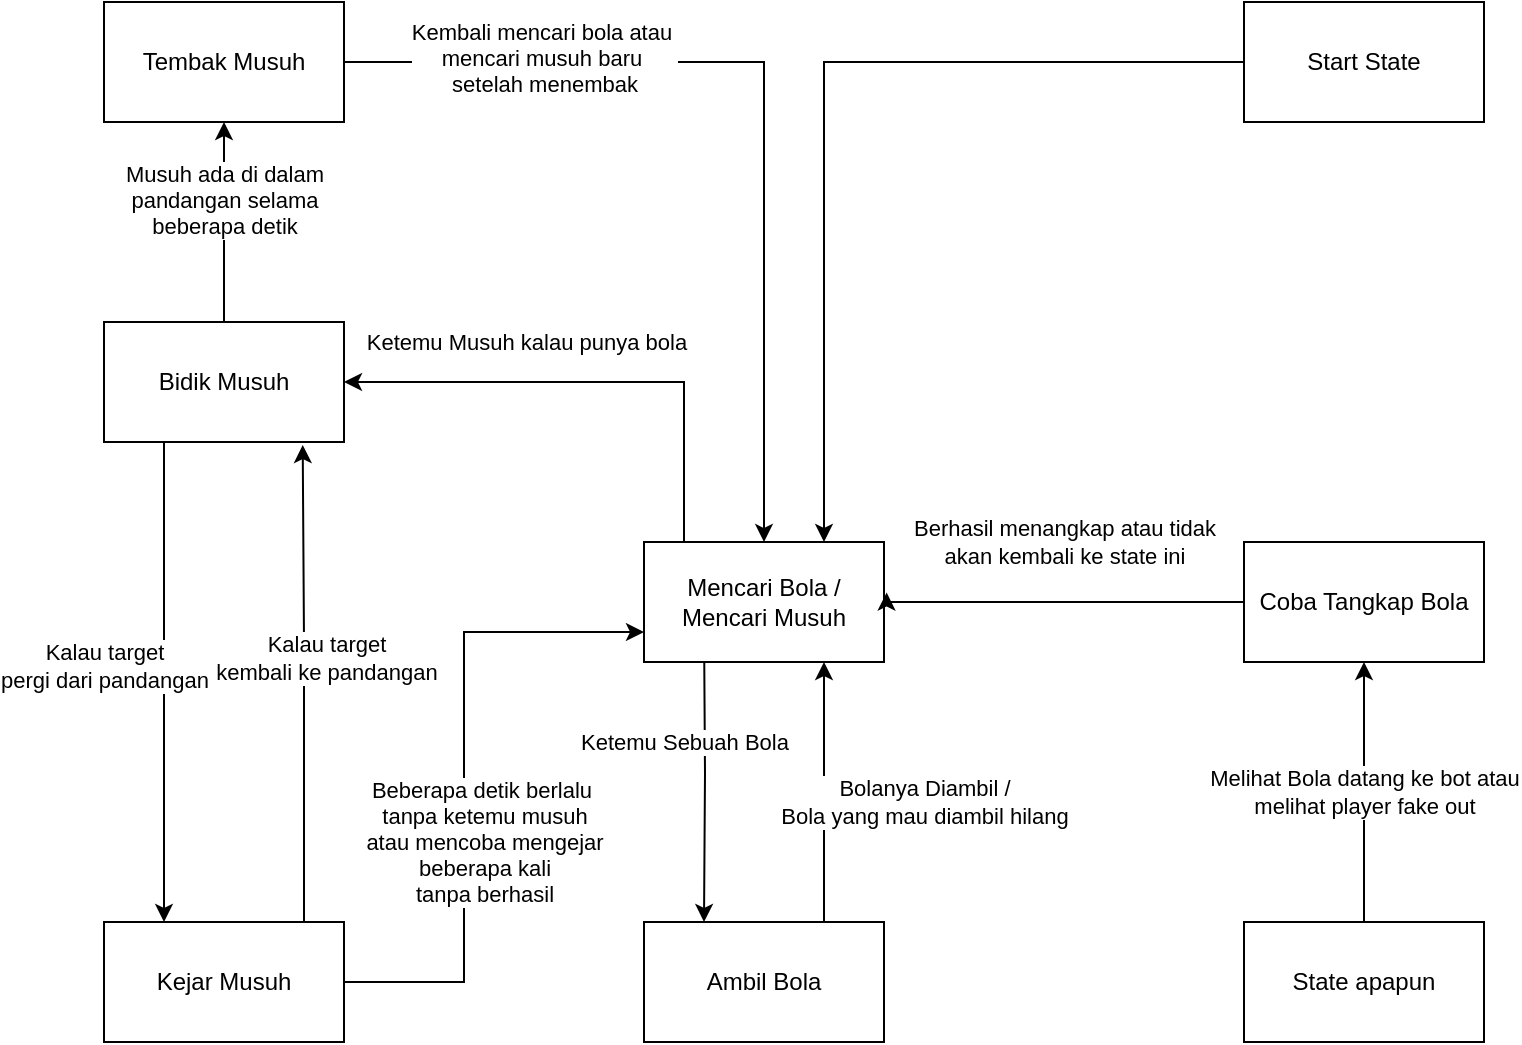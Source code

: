 <mxfile version="21.7.5" type="device">
  <diagram name="Page-1" id="2vkfxkFbF1cVkGbnRqtL">
    <mxGraphModel dx="1434" dy="754" grid="1" gridSize="10" guides="1" tooltips="1" connect="1" arrows="1" fold="1" page="1" pageScale="1" pageWidth="850" pageHeight="1100" math="0" shadow="0">
      <root>
        <mxCell id="0" />
        <mxCell id="1" parent="0" />
        <mxCell id="Re7l62vaKNUYqpzztQtT-3" style="edgeStyle=orthogonalEdgeStyle;rounded=0;orthogonalLoop=1;jettySize=auto;html=1;entryX=0.25;entryY=0;entryDx=0;entryDy=0;" parent="1" target="Re7l62vaKNUYqpzztQtT-2" edge="1">
          <mxGeometry relative="1" as="geometry">
            <mxPoint x="360" y="370" as="sourcePoint" />
            <mxPoint x="390" y="500" as="targetPoint" />
            <Array as="points" />
          </mxGeometry>
        </mxCell>
        <mxCell id="Re7l62vaKNUYqpzztQtT-4" value="Ketemu Sebuah Bola" style="edgeLabel;html=1;align=center;verticalAlign=middle;resizable=0;points=[];" parent="Re7l62vaKNUYqpzztQtT-3" vertex="1" connectable="0">
          <mxGeometry x="0.185" y="2" relative="1" as="geometry">
            <mxPoint x="-12" y="-29" as="offset" />
          </mxGeometry>
        </mxCell>
        <mxCell id="Re7l62vaKNUYqpzztQtT-8" style="edgeStyle=orthogonalEdgeStyle;rounded=0;orthogonalLoop=1;jettySize=auto;html=1;entryX=1;entryY=0.5;entryDx=0;entryDy=0;" parent="1" source="Re7l62vaKNUYqpzztQtT-1" target="Re7l62vaKNUYqpzztQtT-7" edge="1">
          <mxGeometry relative="1" as="geometry">
            <Array as="points">
              <mxPoint x="350" y="250" />
              <mxPoint x="180" y="250" />
            </Array>
          </mxGeometry>
        </mxCell>
        <mxCell id="Re7l62vaKNUYqpzztQtT-9" value="Ketemu Musuh kalau punya bola" style="edgeLabel;html=1;align=center;verticalAlign=middle;resizable=0;points=[];" parent="Re7l62vaKNUYqpzztQtT-8" vertex="1" connectable="0">
          <mxGeometry x="0.54" y="-3" relative="1" as="geometry">
            <mxPoint x="33" y="-17" as="offset" />
          </mxGeometry>
        </mxCell>
        <mxCell id="Re7l62vaKNUYqpzztQtT-1" value="&lt;div&gt;Mencari Bola / &lt;br&gt;&lt;/div&gt;&lt;div&gt;Mencari Musuh&lt;/div&gt;" style="rounded=0;whiteSpace=wrap;html=1;" parent="1" vertex="1">
          <mxGeometry x="330" y="330" width="120" height="60" as="geometry" />
        </mxCell>
        <mxCell id="Re7l62vaKNUYqpzztQtT-5" value="" style="edgeStyle=orthogonalEdgeStyle;rounded=0;orthogonalLoop=1;jettySize=auto;html=1;entryX=0.75;entryY=1;entryDx=0;entryDy=0;" parent="1" target="Re7l62vaKNUYqpzztQtT-1" edge="1">
          <mxGeometry relative="1" as="geometry">
            <mxPoint x="430.034" y="520" as="sourcePoint" />
            <mxPoint x="430" y="390" as="targetPoint" />
            <Array as="points">
              <mxPoint x="420" y="520" />
            </Array>
          </mxGeometry>
        </mxCell>
        <mxCell id="Re7l62vaKNUYqpzztQtT-6" value="&lt;div&gt;Bolanya Diambil / &lt;br&gt;&lt;/div&gt;&lt;div&gt;Bola yang mau diambil hilang&lt;br&gt;&lt;/div&gt;" style="edgeLabel;html=1;align=center;verticalAlign=middle;resizable=0;points=[];" parent="Re7l62vaKNUYqpzztQtT-5" vertex="1" connectable="0">
          <mxGeometry x="-0.169" y="-1" relative="1" as="geometry">
            <mxPoint x="49" y="-12" as="offset" />
          </mxGeometry>
        </mxCell>
        <mxCell id="Re7l62vaKNUYqpzztQtT-2" value="&lt;div&gt;Ambil Bola&lt;/div&gt;" style="rounded=0;whiteSpace=wrap;html=1;" parent="1" vertex="1">
          <mxGeometry x="330" y="520" width="120" height="60" as="geometry" />
        </mxCell>
        <mxCell id="Re7l62vaKNUYqpzztQtT-16" style="edgeStyle=orthogonalEdgeStyle;rounded=0;orthogonalLoop=1;jettySize=auto;html=1;entryX=0.25;entryY=0;entryDx=0;entryDy=0;" parent="1" source="Re7l62vaKNUYqpzztQtT-7" target="Re7l62vaKNUYqpzztQtT-15" edge="1">
          <mxGeometry relative="1" as="geometry">
            <Array as="points">
              <mxPoint x="90" y="330" />
              <mxPoint x="90" y="330" />
            </Array>
          </mxGeometry>
        </mxCell>
        <mxCell id="Re7l62vaKNUYqpzztQtT-23" value="&lt;div&gt;Kalau target&lt;/div&gt;&lt;div&gt;pergi dari pandangan&lt;br&gt;&lt;/div&gt;" style="edgeLabel;html=1;align=center;verticalAlign=middle;resizable=0;points=[];" parent="Re7l62vaKNUYqpzztQtT-16" vertex="1" connectable="0">
          <mxGeometry x="-0.071" y="-2" relative="1" as="geometry">
            <mxPoint x="-28" as="offset" />
          </mxGeometry>
        </mxCell>
        <mxCell id="Re7l62vaKNUYqpzztQtT-19" style="edgeStyle=orthogonalEdgeStyle;rounded=0;orthogonalLoop=1;jettySize=auto;html=1;entryX=0.5;entryY=1;entryDx=0;entryDy=0;" parent="1" source="Re7l62vaKNUYqpzztQtT-7" target="Re7l62vaKNUYqpzztQtT-18" edge="1">
          <mxGeometry relative="1" as="geometry" />
        </mxCell>
        <mxCell id="Re7l62vaKNUYqpzztQtT-20" value="&lt;div&gt;Musuh ada di dalam &lt;br&gt;&lt;/div&gt;&lt;div&gt;pandangan selama&lt;/div&gt;&lt;div&gt;beberapa detik&lt;br&gt;&lt;/div&gt;" style="edgeLabel;html=1;align=center;verticalAlign=middle;resizable=0;points=[];" parent="Re7l62vaKNUYqpzztQtT-19" vertex="1" connectable="0">
          <mxGeometry x="0.218" y="1" relative="1" as="geometry">
            <mxPoint x="1" as="offset" />
          </mxGeometry>
        </mxCell>
        <mxCell id="Re7l62vaKNUYqpzztQtT-7" value="Bidik Musuh" style="rounded=0;whiteSpace=wrap;html=1;" parent="1" vertex="1">
          <mxGeometry x="60" y="220" width="120" height="60" as="geometry" />
        </mxCell>
        <mxCell id="Re7l62vaKNUYqpzztQtT-17" style="edgeStyle=orthogonalEdgeStyle;rounded=0;orthogonalLoop=1;jettySize=auto;html=1;entryX=0.828;entryY=1.025;entryDx=0;entryDy=0;entryPerimeter=0;" parent="1" source="Re7l62vaKNUYqpzztQtT-15" target="Re7l62vaKNUYqpzztQtT-7" edge="1">
          <mxGeometry relative="1" as="geometry">
            <Array as="points">
              <mxPoint x="160" y="380" />
              <mxPoint x="159" y="380" />
            </Array>
          </mxGeometry>
        </mxCell>
        <mxCell id="Re7l62vaKNUYqpzztQtT-24" value="&lt;div&gt;Kalau target&lt;/div&gt;&lt;div&gt;kembali ke pandangan&lt;/div&gt;" style="edgeLabel;html=1;align=center;verticalAlign=middle;resizable=0;points=[];" parent="Re7l62vaKNUYqpzztQtT-17" vertex="1" connectable="0">
          <mxGeometry x="0.043" relative="1" as="geometry">
            <mxPoint x="11" y="-8" as="offset" />
          </mxGeometry>
        </mxCell>
        <mxCell id="Re7l62vaKNUYqpzztQtT-25" style="edgeStyle=orthogonalEdgeStyle;rounded=0;orthogonalLoop=1;jettySize=auto;html=1;entryX=0;entryY=0.75;entryDx=0;entryDy=0;" parent="1" source="Re7l62vaKNUYqpzztQtT-15" target="Re7l62vaKNUYqpzztQtT-1" edge="1">
          <mxGeometry relative="1" as="geometry">
            <Array as="points">
              <mxPoint x="240" y="550" />
              <mxPoint x="240" y="375" />
            </Array>
          </mxGeometry>
        </mxCell>
        <mxCell id="Re7l62vaKNUYqpzztQtT-26" value="&lt;div&gt;Beberapa detik berlalu&amp;nbsp;&lt;/div&gt;&lt;div&gt;tanpa ketemu musuh&lt;/div&gt;&lt;div&gt;atau mencoba mengejar&lt;/div&gt;&lt;div&gt;beberapa kali&lt;/div&gt;&lt;div&gt;tanpa berhasil&lt;br&gt;&lt;/div&gt;" style="edgeLabel;html=1;align=center;verticalAlign=middle;resizable=0;points=[];" parent="Re7l62vaKNUYqpzztQtT-25" vertex="1" connectable="0">
          <mxGeometry x="-0.013" relative="1" as="geometry">
            <mxPoint x="10" y="30" as="offset" />
          </mxGeometry>
        </mxCell>
        <mxCell id="Re7l62vaKNUYqpzztQtT-15" value="Kejar Musuh" style="rounded=0;whiteSpace=wrap;html=1;" parent="1" vertex="1">
          <mxGeometry x="60" y="520" width="120" height="60" as="geometry" />
        </mxCell>
        <mxCell id="Re7l62vaKNUYqpzztQtT-21" style="edgeStyle=orthogonalEdgeStyle;rounded=0;orthogonalLoop=1;jettySize=auto;html=1;entryX=0.5;entryY=0;entryDx=0;entryDy=0;" parent="1" source="Re7l62vaKNUYqpzztQtT-18" target="Re7l62vaKNUYqpzztQtT-1" edge="1">
          <mxGeometry relative="1" as="geometry">
            <mxPoint x="370" y="330" as="targetPoint" />
            <Array as="points">
              <mxPoint x="390" y="90" />
            </Array>
          </mxGeometry>
        </mxCell>
        <mxCell id="Re7l62vaKNUYqpzztQtT-22" value="&lt;div&gt;Kembali mencari bola atau&amp;nbsp;&lt;/div&gt;&lt;div&gt;mencari musuh baru&amp;nbsp;&lt;/div&gt;&lt;div&gt;setelah menembak&lt;/div&gt;" style="edgeLabel;html=1;align=center;verticalAlign=middle;resizable=0;points=[];" parent="Re7l62vaKNUYqpzztQtT-21" vertex="1" connectable="0">
          <mxGeometry x="-0.592" y="2" relative="1" as="geometry">
            <mxPoint x="8" as="offset" />
          </mxGeometry>
        </mxCell>
        <mxCell id="Re7l62vaKNUYqpzztQtT-18" value="Tembak Musuh" style="rounded=0;whiteSpace=wrap;html=1;" parent="1" vertex="1">
          <mxGeometry x="60" y="60" width="120" height="60" as="geometry" />
        </mxCell>
        <mxCell id="Re7l62vaKNUYqpzztQtT-29" style="edgeStyle=orthogonalEdgeStyle;rounded=0;orthogonalLoop=1;jettySize=auto;html=1;entryX=1.011;entryY=0.421;entryDx=0;entryDy=0;entryPerimeter=0;" parent="1" source="Re7l62vaKNUYqpzztQtT-28" target="Re7l62vaKNUYqpzztQtT-1" edge="1">
          <mxGeometry relative="1" as="geometry">
            <Array as="points">
              <mxPoint x="451" y="360" />
            </Array>
          </mxGeometry>
        </mxCell>
        <mxCell id="Re7l62vaKNUYqpzztQtT-30" value="&lt;div&gt;Berhasil menangkap atau tidak&lt;/div&gt;&lt;div&gt;akan kembali ke state ini&lt;br&gt;&lt;/div&gt;" style="edgeLabel;html=1;align=center;verticalAlign=middle;resizable=0;points=[];" parent="Re7l62vaKNUYqpzztQtT-29" vertex="1" connectable="0">
          <mxGeometry x="0.071" y="-4" relative="1" as="geometry">
            <mxPoint x="8" y="-26" as="offset" />
          </mxGeometry>
        </mxCell>
        <mxCell id="Re7l62vaKNUYqpzztQtT-28" value="Coba Tangkap Bola" style="rounded=0;whiteSpace=wrap;html=1;" parent="1" vertex="1">
          <mxGeometry x="630" y="330" width="120" height="60" as="geometry" />
        </mxCell>
        <mxCell id="Re7l62vaKNUYqpzztQtT-33" value="&lt;div&gt;Melihat Bola datang ke bot atau&lt;/div&gt;&lt;div&gt;melihat player fake out&lt;/div&gt;" style="edgeStyle=orthogonalEdgeStyle;rounded=0;orthogonalLoop=1;jettySize=auto;html=1;entryX=0.5;entryY=1;entryDx=0;entryDy=0;" parent="1" source="Re7l62vaKNUYqpzztQtT-31" target="Re7l62vaKNUYqpzztQtT-28" edge="1">
          <mxGeometry relative="1" as="geometry" />
        </mxCell>
        <mxCell id="Re7l62vaKNUYqpzztQtT-31" value="State apapun" style="rounded=0;whiteSpace=wrap;html=1;" parent="1" vertex="1">
          <mxGeometry x="630" y="520" width="120" height="60" as="geometry" />
        </mxCell>
        <mxCell id="SQswq27Usnpj8PPxNBmo-2" style="edgeStyle=orthogonalEdgeStyle;rounded=0;orthogonalLoop=1;jettySize=auto;html=1;entryX=0.75;entryY=0;entryDx=0;entryDy=0;" parent="1" source="SQswq27Usnpj8PPxNBmo-1" target="Re7l62vaKNUYqpzztQtT-1" edge="1">
          <mxGeometry relative="1" as="geometry" />
        </mxCell>
        <mxCell id="SQswq27Usnpj8PPxNBmo-1" value="Start State" style="rounded=0;whiteSpace=wrap;html=1;" parent="1" vertex="1">
          <mxGeometry x="630" y="60" width="120" height="60" as="geometry" />
        </mxCell>
      </root>
    </mxGraphModel>
  </diagram>
</mxfile>
